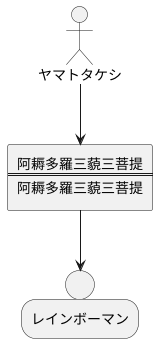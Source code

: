 @startuml
actor "ヤマトタケシ" as takeshi
rectangle "阿耨多羅三藐三菩提\n====\n阿耨多羅三藐三菩提" as charm
person "レインボーマン" as rainbow
takeshi -down-> charm
charm -down-> rainbow
@enduml
